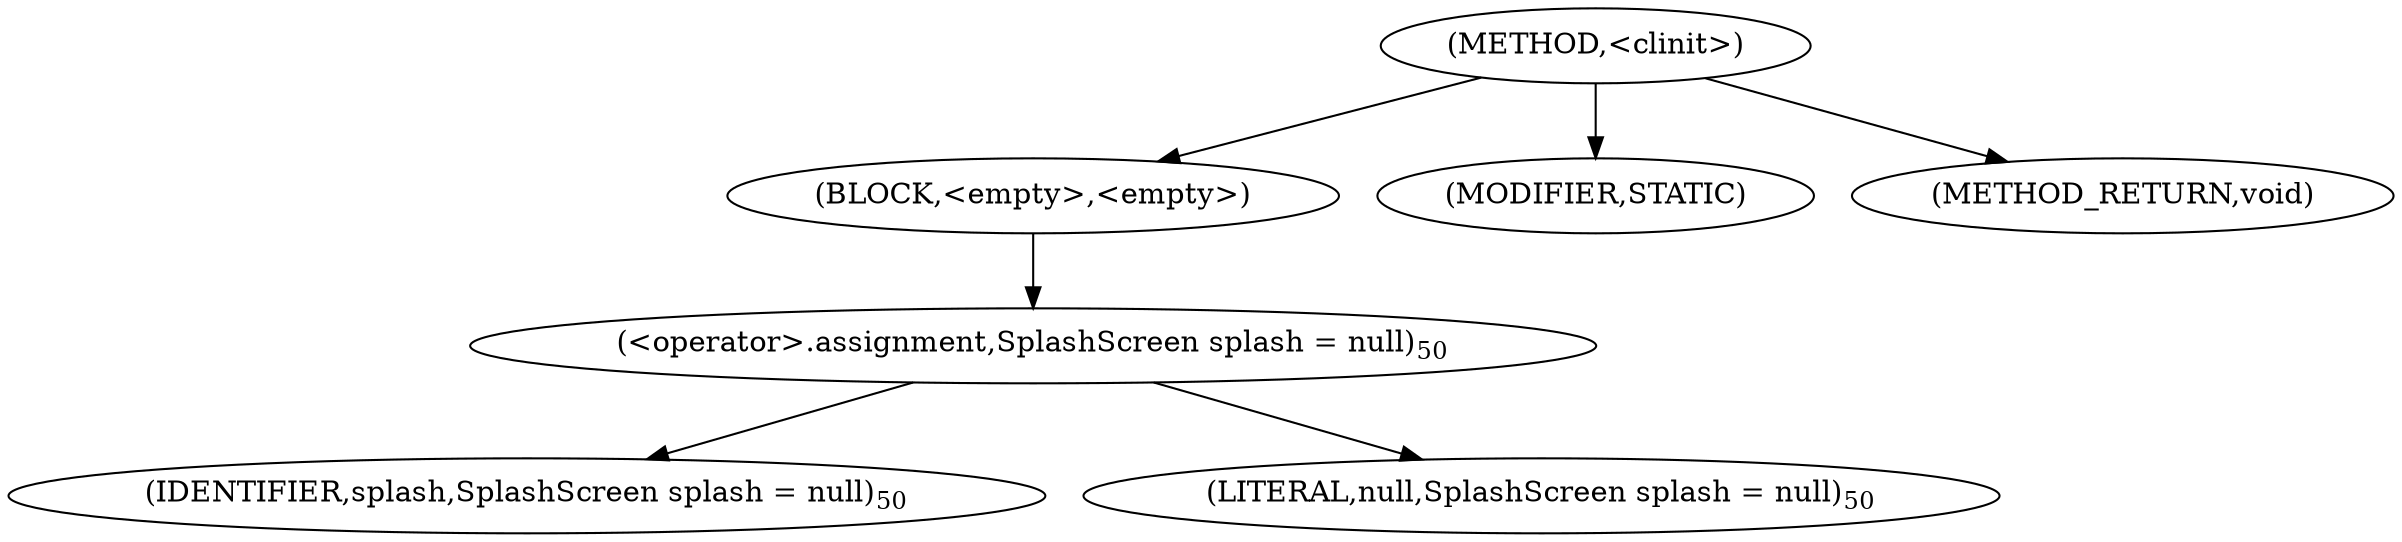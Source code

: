 digraph "&lt;clinit&gt;" {  
"592" [label = <(METHOD,&lt;clinit&gt;)> ]
"593" [label = <(BLOCK,&lt;empty&gt;,&lt;empty&gt;)> ]
"594" [label = <(&lt;operator&gt;.assignment,SplashScreen splash = null)<SUB>50</SUB>> ]
"595" [label = <(IDENTIFIER,splash,SplashScreen splash = null)<SUB>50</SUB>> ]
"596" [label = <(LITERAL,null,SplashScreen splash = null)<SUB>50</SUB>> ]
"597" [label = <(MODIFIER,STATIC)> ]
"598" [label = <(METHOD_RETURN,void)> ]
  "592" -> "593" 
  "592" -> "597" 
  "592" -> "598" 
  "593" -> "594" 
  "594" -> "595" 
  "594" -> "596" 
}
